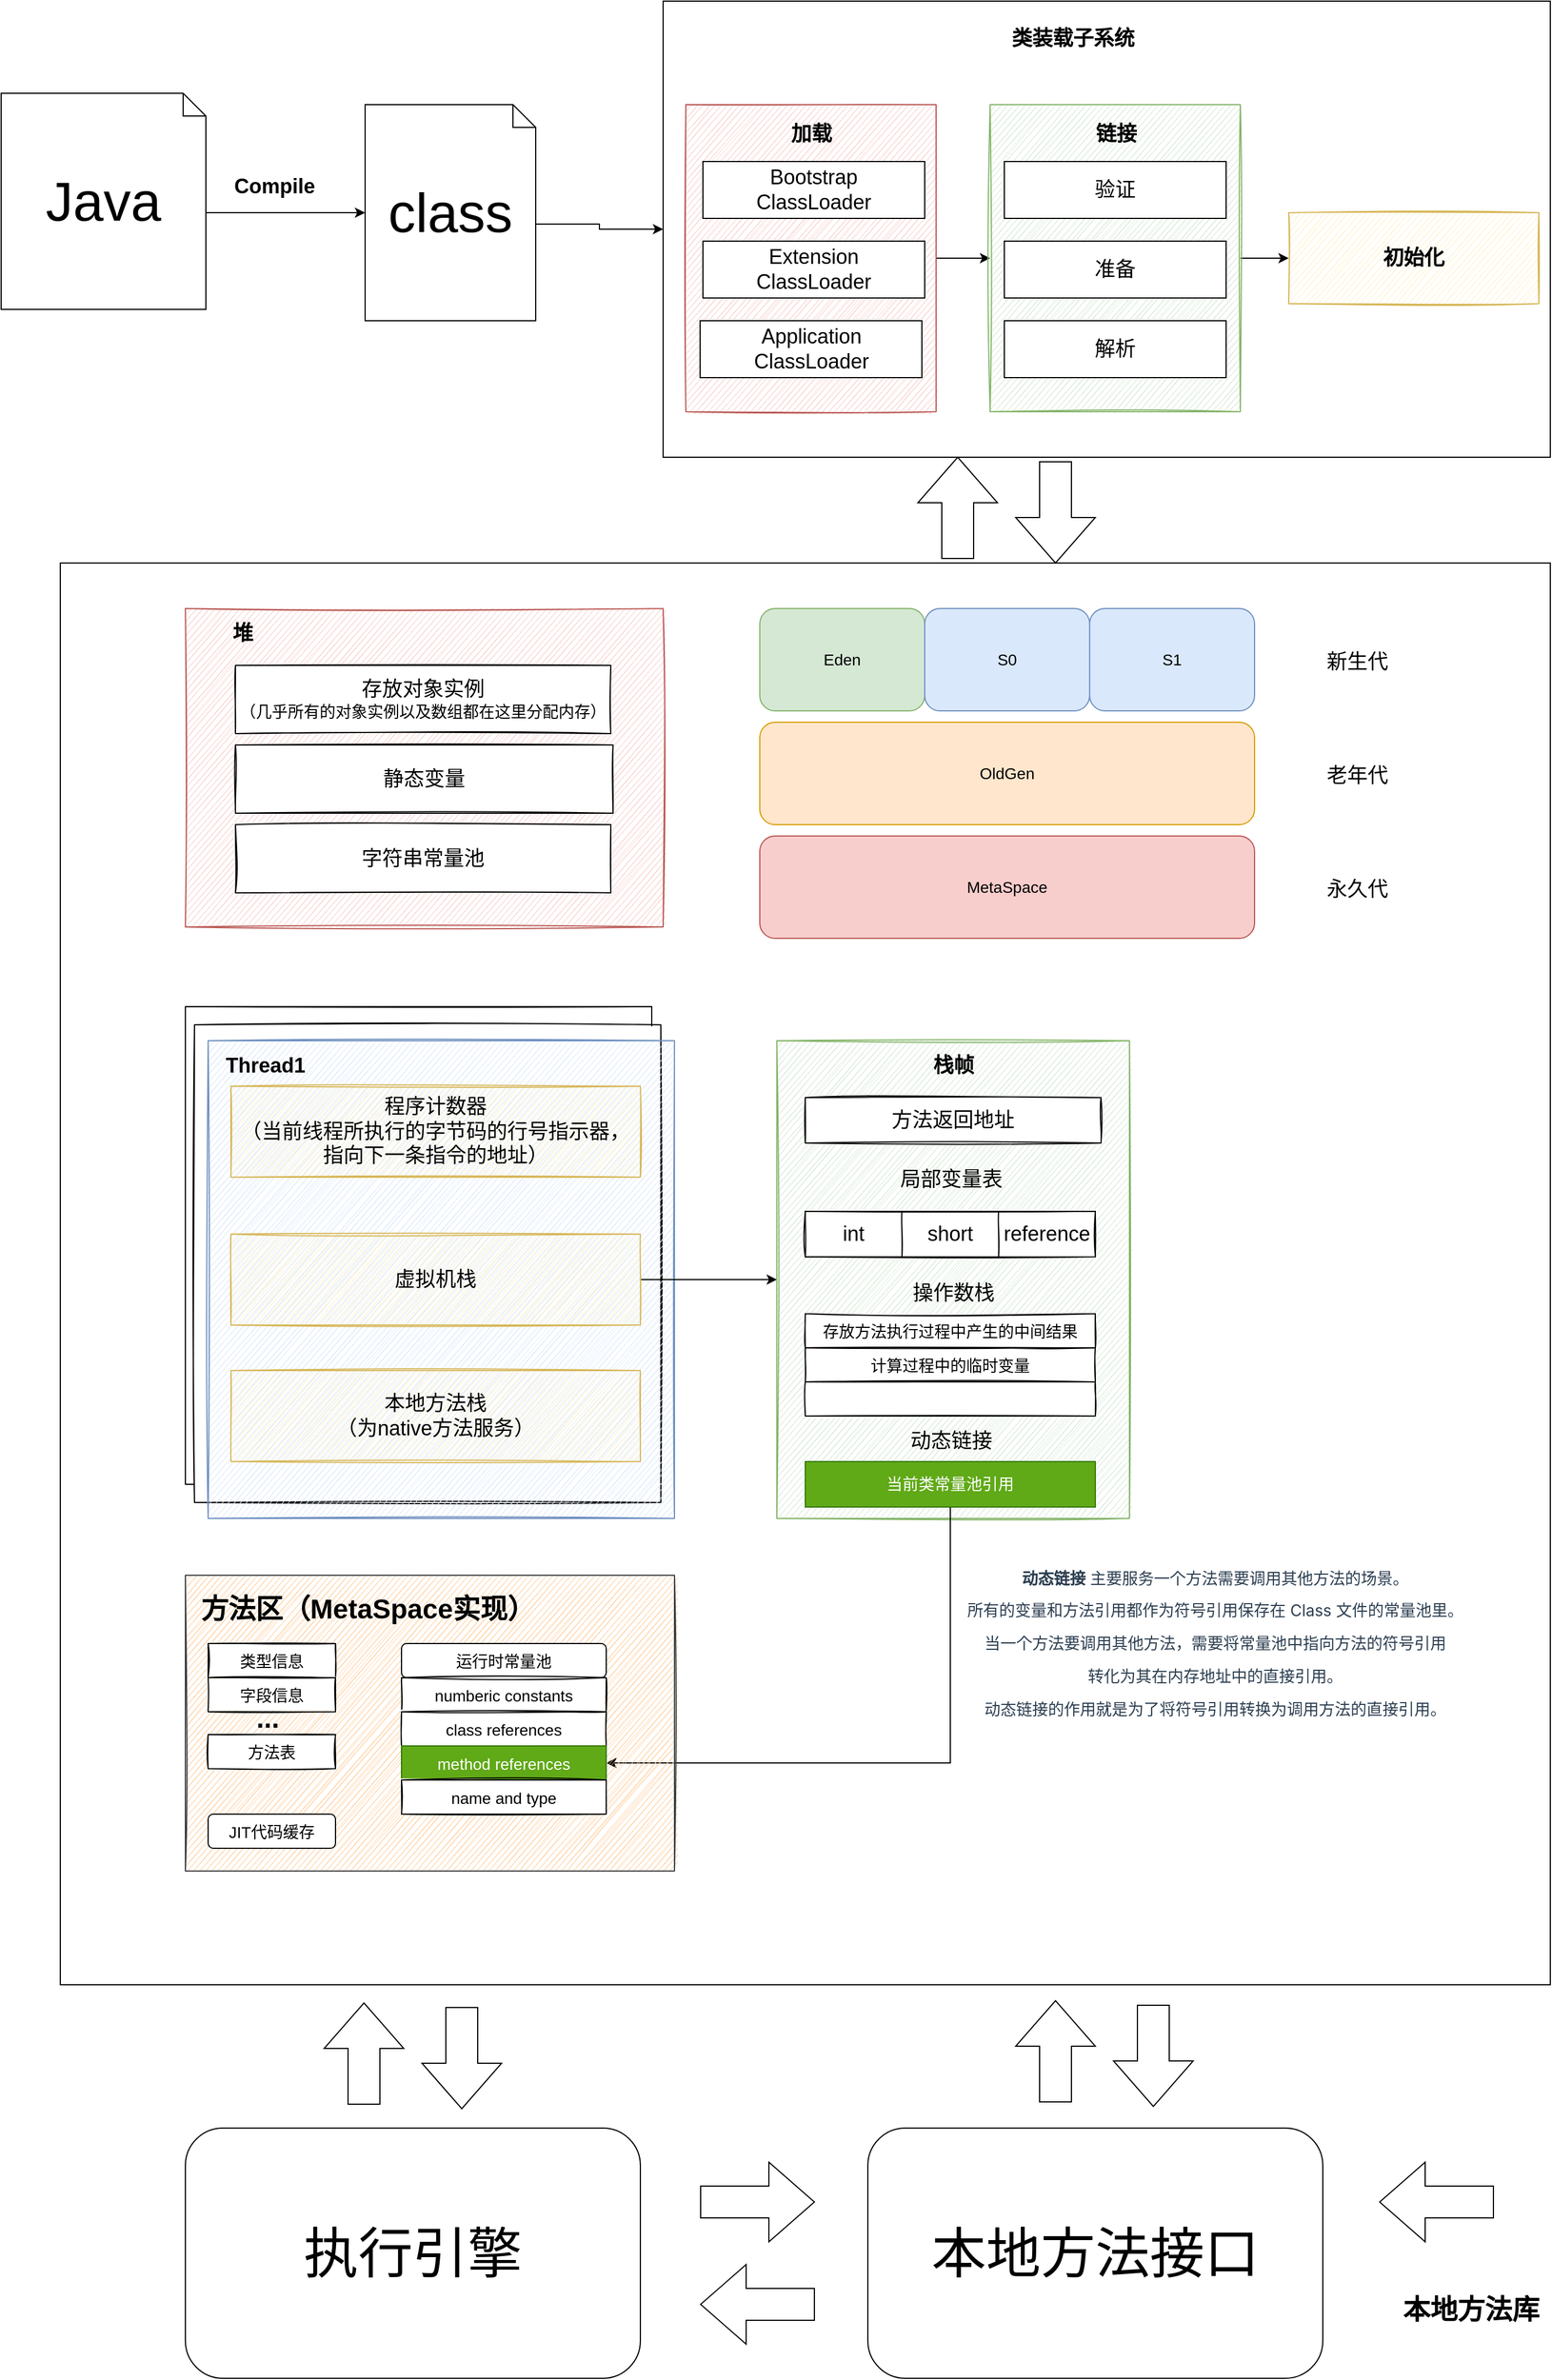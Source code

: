 <mxfile version="20.2.3" type="github">
  <diagram id="M4q6KkdEbIiNL5XHdfau" name="第 1 页">
    <mxGraphModel dx="2262" dy="1336" grid="1" gridSize="10" guides="1" tooltips="1" connect="1" arrows="1" fold="1" page="1" pageScale="1" pageWidth="827" pageHeight="1169" math="0" shadow="0">
      <root>
        <mxCell id="0" />
        <mxCell id="1" parent="0" />
        <mxCell id="S96uAzcXXwKr4v9J2pV3-1" value="" style="rounded=0;whiteSpace=wrap;html=1;" vertex="1" parent="1">
          <mxGeometry x="180" y="504" width="1310" height="1250" as="geometry" />
        </mxCell>
        <mxCell id="S96uAzcXXwKr4v9J2pV3-35" value="" style="rounded=0;whiteSpace=wrap;html=1;shadow=0;sketch=1;" vertex="1" parent="1">
          <mxGeometry x="290" y="894" width="410" height="420" as="geometry" />
        </mxCell>
        <mxCell id="S96uAzcXXwKr4v9J2pV3-34" value="" style="rounded=0;whiteSpace=wrap;html=1;shadow=0;sketch=1;" vertex="1" parent="1">
          <mxGeometry x="298" y="910" width="410" height="420" as="geometry" />
        </mxCell>
        <mxCell id="S96uAzcXXwKr4v9J2pV3-2" value="" style="rounded=0;whiteSpace=wrap;html=1;fillColor=#dae8fc;strokeColor=#6c8ebf;shadow=0;sketch=1;" vertex="1" parent="1">
          <mxGeometry x="310" y="924" width="410" height="420" as="geometry" />
        </mxCell>
        <mxCell id="S96uAzcXXwKr4v9J2pV3-3" value="&lt;font style=&quot;font-size: 18px;&quot;&gt;程序计数器&lt;br&gt;（当前线程所执行的字节码的行号指示器，指向下一条指令的地址）&lt;br&gt;&lt;/font&gt;" style="rounded=0;whiteSpace=wrap;html=1;shadow=0;sketch=1;fillColor=#fff2cc;strokeColor=#d6b656;" vertex="1" parent="1">
          <mxGeometry x="330" y="964" width="360" height="80" as="geometry" />
        </mxCell>
        <mxCell id="S96uAzcXXwKr4v9J2pV3-7" style="edgeStyle=orthogonalEdgeStyle;rounded=0;orthogonalLoop=1;jettySize=auto;html=1;exitX=1;exitY=0.5;exitDx=0;exitDy=0;fontSize=18;" edge="1" parent="1" source="S96uAzcXXwKr4v9J2pV3-5" target="S96uAzcXXwKr4v9J2pV3-6">
          <mxGeometry relative="1" as="geometry" />
        </mxCell>
        <mxCell id="S96uAzcXXwKr4v9J2pV3-5" value="&lt;font style=&quot;font-size: 18px;&quot;&gt;虚拟机栈&lt;br&gt;&lt;/font&gt;" style="rounded=0;whiteSpace=wrap;html=1;shadow=0;sketch=1;fillColor=#fff2cc;strokeColor=#d6b656;" vertex="1" parent="1">
          <mxGeometry x="330" y="1094" width="360" height="80" as="geometry" />
        </mxCell>
        <mxCell id="S96uAzcXXwKr4v9J2pV3-6" value="" style="rounded=0;whiteSpace=wrap;html=1;shadow=0;sketch=1;fontSize=18;fillColor=#d5e8d4;strokeColor=#82b366;" vertex="1" parent="1">
          <mxGeometry x="810" y="924" width="310" height="420" as="geometry" />
        </mxCell>
        <mxCell id="S96uAzcXXwKr4v9J2pV3-8" value="方法返回地址" style="rounded=0;whiteSpace=wrap;html=1;shadow=0;sketch=1;fontSize=18;" vertex="1" parent="1">
          <mxGeometry x="835" y="974" width="260" height="40" as="geometry" />
        </mxCell>
        <mxCell id="S96uAzcXXwKr4v9J2pV3-9" value="&lt;font style=&quot;font-size: 18px;&quot;&gt;栈帧&lt;/font&gt;" style="text;strokeColor=none;fillColor=none;html=1;fontSize=24;fontStyle=1;verticalAlign=middle;align=center;shadow=0;sketch=1;" vertex="1" parent="1">
          <mxGeometry x="915" y="924" width="100" height="40" as="geometry" />
        </mxCell>
        <mxCell id="S96uAzcXXwKr4v9J2pV3-11" value="" style="shape=table;html=1;whiteSpace=wrap;startSize=0;container=1;collapsible=0;childLayout=tableLayout;shadow=0;sketch=1;fontSize=18;" vertex="1" parent="1">
          <mxGeometry x="835" y="1074" width="255" height="40" as="geometry" />
        </mxCell>
        <mxCell id="S96uAzcXXwKr4v9J2pV3-12" value="" style="shape=tableRow;horizontal=0;startSize=0;swimlaneHead=0;swimlaneBody=0;top=0;left=0;bottom=0;right=0;collapsible=0;dropTarget=0;fillColor=none;points=[[0,0.5],[1,0.5]];portConstraint=eastwest;shadow=0;sketch=1;fontSize=18;" vertex="1" parent="S96uAzcXXwKr4v9J2pV3-11">
          <mxGeometry width="255" height="40" as="geometry" />
        </mxCell>
        <mxCell id="S96uAzcXXwKr4v9J2pV3-13" value="int" style="shape=partialRectangle;html=1;whiteSpace=wrap;connectable=0;fillColor=none;top=0;left=0;bottom=0;right=0;overflow=hidden;shadow=0;sketch=1;fontSize=18;" vertex="1" parent="S96uAzcXXwKr4v9J2pV3-12">
          <mxGeometry width="85" height="40" as="geometry">
            <mxRectangle width="85" height="40" as="alternateBounds" />
          </mxGeometry>
        </mxCell>
        <mxCell id="S96uAzcXXwKr4v9J2pV3-14" value="short" style="shape=partialRectangle;html=1;whiteSpace=wrap;connectable=0;fillColor=none;top=0;left=0;bottom=0;right=0;overflow=hidden;shadow=0;sketch=1;fontSize=18;" vertex="1" parent="S96uAzcXXwKr4v9J2pV3-12">
          <mxGeometry x="85" width="85" height="40" as="geometry">
            <mxRectangle width="85" height="40" as="alternateBounds" />
          </mxGeometry>
        </mxCell>
        <mxCell id="S96uAzcXXwKr4v9J2pV3-15" value="reference" style="shape=partialRectangle;html=1;whiteSpace=wrap;connectable=0;fillColor=none;top=0;left=0;bottom=0;right=0;overflow=hidden;shadow=0;sketch=1;fontSize=18;" vertex="1" parent="S96uAzcXXwKr4v9J2pV3-12">
          <mxGeometry x="170" width="85" height="40" as="geometry">
            <mxRectangle width="85" height="40" as="alternateBounds" />
          </mxGeometry>
        </mxCell>
        <mxCell id="S96uAzcXXwKr4v9J2pV3-24" value="&lt;span style=&quot;font-weight: normal;&quot;&gt;&lt;font style=&quot;font-size: 18px;&quot;&gt;局部变量表&lt;/font&gt;&lt;/span&gt;" style="text;strokeColor=none;fillColor=none;html=1;fontSize=24;fontStyle=1;verticalAlign=middle;align=center;shadow=0;sketch=1;" vertex="1" parent="1">
          <mxGeometry x="912.5" y="1024" width="100" height="40" as="geometry" />
        </mxCell>
        <mxCell id="S96uAzcXXwKr4v9J2pV3-30" value="&lt;span style=&quot;font-weight: normal;&quot;&gt;&lt;font style=&quot;font-size: 18px;&quot;&gt;操作数栈&lt;/font&gt;&lt;/span&gt;" style="text;strokeColor=none;fillColor=none;html=1;fontSize=24;fontStyle=1;verticalAlign=middle;align=center;shadow=0;sketch=1;" vertex="1" parent="1">
          <mxGeometry x="915" y="1124" width="100" height="40" as="geometry" />
        </mxCell>
        <mxCell id="S96uAzcXXwKr4v9J2pV3-31" value="&lt;font style=&quot;font-size: 14px;&quot;&gt;存放方法执行过程中产生的中间结果&lt;/font&gt;" style="rounded=0;whiteSpace=wrap;html=1;shadow=0;sketch=1;fontSize=18;" vertex="1" parent="1">
          <mxGeometry x="835" y="1164" width="255" height="30" as="geometry" />
        </mxCell>
        <mxCell id="S96uAzcXXwKr4v9J2pV3-32" value="&lt;font style=&quot;font-size: 14px;&quot;&gt;计算过程中的临时变量&lt;/font&gt;" style="rounded=0;whiteSpace=wrap;html=1;shadow=0;sketch=1;fontSize=18;" vertex="1" parent="1">
          <mxGeometry x="835" y="1194" width="255" height="30" as="geometry" />
        </mxCell>
        <mxCell id="S96uAzcXXwKr4v9J2pV3-33" value="" style="rounded=0;whiteSpace=wrap;html=1;shadow=0;sketch=1;fontSize=18;" vertex="1" parent="1">
          <mxGeometry x="835" y="1224" width="255" height="30" as="geometry" />
        </mxCell>
        <mxCell id="S96uAzcXXwKr4v9J2pV3-36" value="&lt;span style=&quot;font-size: 18px;&quot;&gt;Thread1&lt;/span&gt;" style="text;strokeColor=none;fillColor=none;html=1;fontSize=24;fontStyle=1;verticalAlign=middle;align=center;shadow=0;sketch=1;" vertex="1" parent="1">
          <mxGeometry x="310" y="924" width="100" height="40" as="geometry" />
        </mxCell>
        <mxCell id="S96uAzcXXwKr4v9J2pV3-37" value="&lt;span style=&quot;font-weight: normal;&quot;&gt;&lt;font style=&quot;font-size: 18px;&quot;&gt;动态链接&lt;/font&gt;&lt;/span&gt;" style="text;strokeColor=none;fillColor=none;html=1;fontSize=24;fontStyle=1;verticalAlign=middle;align=center;shadow=0;sketch=1;" vertex="1" parent="1">
          <mxGeometry x="912.5" y="1254" width="100" height="40" as="geometry" />
        </mxCell>
        <mxCell id="S96uAzcXXwKr4v9J2pV3-65" style="edgeStyle=orthogonalEdgeStyle;rounded=0;orthogonalLoop=1;jettySize=auto;html=1;exitX=0.5;exitY=1;exitDx=0;exitDy=0;entryX=1;entryY=0.5;entryDx=0;entryDy=0;fontSize=18;" edge="1" parent="1" source="S96uAzcXXwKr4v9J2pV3-38" target="S96uAzcXXwKr4v9J2pV3-63">
          <mxGeometry relative="1" as="geometry" />
        </mxCell>
        <mxCell id="S96uAzcXXwKr4v9J2pV3-38" value="当前类常量池引用" style="rounded=0;whiteSpace=wrap;html=1;shadow=0;sketch=0;fontSize=14;fillColor=#60a917;fontColor=#ffffff;strokeColor=#2D7600;" vertex="1" parent="1">
          <mxGeometry x="835" y="1294" width="255" height="40" as="geometry" />
        </mxCell>
        <mxCell id="S96uAzcXXwKr4v9J2pV3-39" value="&lt;font style=&quot;font-size: 18px;&quot;&gt;本地方法栈&lt;br&gt;（为native方法服务）&lt;br&gt;&lt;/font&gt;" style="rounded=0;whiteSpace=wrap;html=1;shadow=0;sketch=1;fillColor=#fff2cc;strokeColor=#d6b656;" vertex="1" parent="1">
          <mxGeometry x="330" y="1214" width="360" height="80" as="geometry" />
        </mxCell>
        <mxCell id="S96uAzcXXwKr4v9J2pV3-40" value="" style="rounded=0;whiteSpace=wrap;html=1;shadow=0;sketch=1;fontSize=14;fillColor=#f8cecc;strokeColor=#b85450;" vertex="1" parent="1">
          <mxGeometry x="290" y="544" width="420" height="280" as="geometry" />
        </mxCell>
        <mxCell id="S96uAzcXXwKr4v9J2pV3-41" value="&lt;font style=&quot;&quot;&gt;&lt;span style=&quot;font-size: 18px;&quot;&gt;存放对象实例&lt;/span&gt;&lt;br&gt;&lt;font style=&quot;font-size: 14px;&quot;&gt;（&lt;/font&gt;&lt;/font&gt;&lt;font style=&quot;&quot;&gt;&lt;font style=&quot;font-size: 14px;&quot;&gt;几乎所有的对象实例以及数组都在这里分配内存）&lt;/font&gt;&lt;br&gt;&lt;/font&gt;" style="rounded=0;whiteSpace=wrap;html=1;shadow=0;sketch=1;fontSize=14;" vertex="1" parent="1">
          <mxGeometry x="334" y="594" width="330" height="60" as="geometry" />
        </mxCell>
        <mxCell id="S96uAzcXXwKr4v9J2pV3-42" value="&lt;font style=&quot;&quot;&gt;&lt;span style=&quot;font-size: 18px;&quot;&gt;静态变量&lt;/span&gt;&lt;br&gt;&lt;/font&gt;" style="rounded=0;whiteSpace=wrap;html=1;shadow=0;sketch=1;fontSize=14;" vertex="1" parent="1">
          <mxGeometry x="334" y="664" width="332" height="60" as="geometry" />
        </mxCell>
        <mxCell id="S96uAzcXXwKr4v9J2pV3-43" value="&lt;font style=&quot;&quot;&gt;&lt;span style=&quot;font-size: 18px;&quot;&gt;字符串常量池&lt;/span&gt;&lt;br&gt;&lt;/font&gt;" style="rounded=0;whiteSpace=wrap;html=1;shadow=0;sketch=1;fontSize=14;" vertex="1" parent="1">
          <mxGeometry x="334" y="734" width="330" height="60" as="geometry" />
        </mxCell>
        <mxCell id="S96uAzcXXwKr4v9J2pV3-44" value="Eden" style="rounded=1;whiteSpace=wrap;html=1;shadow=0;sketch=0;fontSize=14;glass=0;fillColor=#d5e8d4;strokeColor=#82b366;" vertex="1" parent="1">
          <mxGeometry x="795" y="544" width="145" height="90" as="geometry" />
        </mxCell>
        <mxCell id="S96uAzcXXwKr4v9J2pV3-45" value="S1" style="rounded=1;whiteSpace=wrap;html=1;shadow=0;sketch=0;fontSize=14;glass=0;fillColor=#dae8fc;strokeColor=#6c8ebf;" vertex="1" parent="1">
          <mxGeometry x="1085" y="544" width="145" height="90" as="geometry" />
        </mxCell>
        <mxCell id="S96uAzcXXwKr4v9J2pV3-46" value="S0" style="rounded=1;whiteSpace=wrap;html=1;shadow=0;sketch=0;fontSize=14;glass=0;fillColor=#dae8fc;strokeColor=#6c8ebf;" vertex="1" parent="1">
          <mxGeometry x="940" y="544" width="145" height="90" as="geometry" />
        </mxCell>
        <mxCell id="S96uAzcXXwKr4v9J2pV3-47" value="&lt;span style=&quot;font-weight: normal;&quot;&gt;&lt;font style=&quot;font-size: 18px;&quot;&gt;新生代&lt;/font&gt;&lt;/span&gt;" style="text;strokeColor=none;fillColor=none;html=1;fontSize=24;fontStyle=1;verticalAlign=middle;align=center;rounded=1;shadow=0;glass=0;sketch=0;" vertex="1" parent="1">
          <mxGeometry x="1270" y="569" width="100" height="40" as="geometry" />
        </mxCell>
        <mxCell id="S96uAzcXXwKr4v9J2pV3-48" value="OldGen" style="rounded=1;whiteSpace=wrap;html=1;shadow=0;sketch=0;fontSize=14;glass=0;fillColor=#ffe6cc;strokeColor=#d79b00;" vertex="1" parent="1">
          <mxGeometry x="795" y="644" width="435" height="90" as="geometry" />
        </mxCell>
        <mxCell id="S96uAzcXXwKr4v9J2pV3-49" value="&lt;span style=&quot;font-weight: normal;&quot;&gt;&lt;font style=&quot;font-size: 18px;&quot;&gt;老年代&lt;/font&gt;&lt;/span&gt;" style="text;strokeColor=none;fillColor=none;html=1;fontSize=24;fontStyle=1;verticalAlign=middle;align=center;rounded=1;shadow=0;glass=0;sketch=0;" vertex="1" parent="1">
          <mxGeometry x="1270" y="669" width="100" height="40" as="geometry" />
        </mxCell>
        <mxCell id="S96uAzcXXwKr4v9J2pV3-50" value="MetaSpace" style="rounded=1;whiteSpace=wrap;html=1;shadow=0;sketch=0;fontSize=14;glass=0;fillColor=#f8cecc;strokeColor=#b85450;" vertex="1" parent="1">
          <mxGeometry x="795" y="744" width="435" height="90" as="geometry" />
        </mxCell>
        <mxCell id="S96uAzcXXwKr4v9J2pV3-51" value="&lt;span style=&quot;font-weight: normal;&quot;&gt;&lt;font style=&quot;font-size: 18px;&quot;&gt;永久代&lt;/font&gt;&lt;/span&gt;" style="text;strokeColor=none;fillColor=none;html=1;fontSize=24;fontStyle=1;verticalAlign=middle;align=center;rounded=1;shadow=0;glass=0;sketch=0;" vertex="1" parent="1">
          <mxGeometry x="1270" y="769" width="100" height="40" as="geometry" />
        </mxCell>
        <mxCell id="S96uAzcXXwKr4v9J2pV3-52" value="&lt;span style=&quot;font-size: 18px;&quot;&gt;堆&lt;/span&gt;" style="text;strokeColor=none;fillColor=none;html=1;fontSize=24;fontStyle=1;verticalAlign=middle;align=center;shadow=0;sketch=1;" vertex="1" parent="1">
          <mxGeometry x="290" y="544" width="100" height="40" as="geometry" />
        </mxCell>
        <mxCell id="S96uAzcXXwKr4v9J2pV3-53" value="" style="rounded=0;whiteSpace=wrap;html=1;shadow=0;glass=0;sketch=1;fontSize=18;fillColor=#ffcc99;strokeColor=#36393d;" vertex="1" parent="1">
          <mxGeometry x="290" y="1394" width="430" height="260" as="geometry" />
        </mxCell>
        <mxCell id="S96uAzcXXwKr4v9J2pV3-54" value="方法区（MetaSpace实现）" style="text;strokeColor=none;fillColor=none;html=1;fontSize=24;fontStyle=1;verticalAlign=middle;align=center;rounded=1;shadow=0;glass=0;sketch=1;" vertex="1" parent="1">
          <mxGeometry x="400" y="1404" width="100" height="40" as="geometry" />
        </mxCell>
        <mxCell id="S96uAzcXXwKr4v9J2pV3-55" value="&lt;font style=&quot;font-size: 14px;&quot;&gt;类型信息&lt;/font&gt;" style="rounded=0;whiteSpace=wrap;html=1;shadow=0;sketch=1;fontSize=18;" vertex="1" parent="1">
          <mxGeometry x="310" y="1454" width="112" height="30" as="geometry" />
        </mxCell>
        <mxCell id="S96uAzcXXwKr4v9J2pV3-56" value="&lt;font style=&quot;font-size: 14px;&quot;&gt;字段信息&lt;/font&gt;" style="rounded=0;whiteSpace=wrap;html=1;shadow=0;sketch=1;fontSize=18;" vertex="1" parent="1">
          <mxGeometry x="310" y="1484" width="112" height="30" as="geometry" />
        </mxCell>
        <mxCell id="S96uAzcXXwKr4v9J2pV3-57" value="&lt;font style=&quot;font-size: 14px;&quot;&gt;方法表&lt;/font&gt;" style="rounded=0;whiteSpace=wrap;html=1;shadow=0;sketch=1;fontSize=18;" vertex="1" parent="1">
          <mxGeometry x="310" y="1534" width="112" height="30" as="geometry" />
        </mxCell>
        <mxCell id="S96uAzcXXwKr4v9J2pV3-58" value="..." style="text;strokeColor=none;fillColor=none;html=1;fontSize=24;fontStyle=1;verticalAlign=middle;align=center;rounded=1;shadow=0;glass=0;sketch=1;" vertex="1" parent="1">
          <mxGeometry x="312" y="1500" width="100" height="40" as="geometry" />
        </mxCell>
        <mxCell id="S96uAzcXXwKr4v9J2pV3-59" value="&lt;font style=&quot;font-size: 14px;&quot;&gt;JIT代码缓存&lt;/font&gt;" style="rounded=1;whiteSpace=wrap;html=1;shadow=0;sketch=0;fontSize=18;" vertex="1" parent="1">
          <mxGeometry x="310" y="1604" width="112" height="30" as="geometry" />
        </mxCell>
        <mxCell id="S96uAzcXXwKr4v9J2pV3-60" value="&lt;font style=&quot;font-size: 14px;&quot;&gt;运行时常量池&lt;/font&gt;" style="rounded=1;whiteSpace=wrap;html=1;shadow=0;sketch=0;fontSize=18;" vertex="1" parent="1">
          <mxGeometry x="480" y="1454" width="180" height="30" as="geometry" />
        </mxCell>
        <mxCell id="S96uAzcXXwKr4v9J2pV3-61" value="&lt;font style=&quot;font-size: 14px;&quot;&gt;numberic constants&lt;/font&gt;" style="rounded=0;whiteSpace=wrap;html=1;shadow=0;sketch=1;fontSize=18;" vertex="1" parent="1">
          <mxGeometry x="480" y="1484" width="180" height="30" as="geometry" />
        </mxCell>
        <mxCell id="S96uAzcXXwKr4v9J2pV3-62" value="&lt;span style=&quot;font-size: 14px;&quot;&gt;class references&lt;/span&gt;" style="rounded=0;whiteSpace=wrap;html=1;shadow=0;sketch=1;fontSize=18;" vertex="1" parent="1">
          <mxGeometry x="480" y="1514" width="180" height="30" as="geometry" />
        </mxCell>
        <mxCell id="S96uAzcXXwKr4v9J2pV3-63" value="&lt;span style=&quot;font-size: 14px;&quot;&gt;method references&lt;/span&gt;" style="rounded=0;whiteSpace=wrap;html=1;shadow=0;sketch=0;fontSize=18;fillColor=#60a917;fontColor=#ffffff;strokeColor=#2D7600;" vertex="1" parent="1">
          <mxGeometry x="480" y="1544" width="180" height="30" as="geometry" />
        </mxCell>
        <mxCell id="S96uAzcXXwKr4v9J2pV3-64" value="&lt;span style=&quot;font-size: 14px;&quot;&gt;name and type&lt;/span&gt;" style="rounded=0;whiteSpace=wrap;html=1;shadow=0;sketch=1;fontSize=18;" vertex="1" parent="1">
          <mxGeometry x="480" y="1574" width="180" height="30" as="geometry" />
        </mxCell>
        <mxCell id="S96uAzcXXwKr4v9J2pV3-66" value="&lt;font style=&quot;font-size: 14px;&quot;&gt;&lt;span style=&quot;color: rgb(44, 62, 80); font-family: -apple-system, &amp;quot;system-ui&amp;quot;, &amp;quot;Segoe UI&amp;quot;, Roboto, Oxygen, Ubuntu, Cantarell, &amp;quot;Fira Sans&amp;quot;, &amp;quot;Droid Sans&amp;quot;, &amp;quot;Helvetica Neue&amp;quot;, STHeiti, &amp;quot;Microsoft YaHei&amp;quot;, SimSun, sans-serif; text-align: justify; background-color: rgb(255, 255, 255);&quot;&gt;动态链接&lt;/span&gt;&lt;span style=&quot;color: rgb(44, 62, 80); font-family: -apple-system, &amp;quot;system-ui&amp;quot;, &amp;quot;Segoe UI&amp;quot;, Roboto, Oxygen, Ubuntu, Cantarell, &amp;quot;Fira Sans&amp;quot;, &amp;quot;Droid Sans&amp;quot;, &amp;quot;Helvetica Neue&amp;quot;, STHeiti, &amp;quot;Microsoft YaHei&amp;quot;, SimSun, sans-serif; font-weight: 400; text-align: justify; background-color: rgb(255, 255, 255);&quot;&gt;&amp;nbsp;主要服务一个方法需要调用其他方法的场景。&lt;br&gt;所有的变量和方法引用都作为符号引用保存在 Class 文件的常量池里。&lt;br&gt;当一个方法要调用其他方法，需要将常量池中指向方法的符号引用&lt;br&gt;转化为其在内存地址中的直接引用。&lt;br&gt;动态链接的作用就是为了将符号引用转换为调用方法的直接引用。&lt;/span&gt;&lt;/font&gt;" style="text;strokeColor=none;fillColor=none;html=1;fontSize=24;fontStyle=1;verticalAlign=middle;align=center;rounded=1;shadow=0;glass=0;sketch=0;" vertex="1" parent="1">
          <mxGeometry x="1010" y="1334" width="370" height="234" as="geometry" />
        </mxCell>
        <mxCell id="S96uAzcXXwKr4v9J2pV3-69" style="edgeStyle=orthogonalEdgeStyle;rounded=0;orthogonalLoop=1;jettySize=auto;html=1;exitX=0;exitY=0;exitDx=180;exitDy=105;exitPerimeter=0;fontSize=48;" edge="1" parent="1" source="S96uAzcXXwKr4v9J2pV3-67" target="S96uAzcXXwKr4v9J2pV3-68">
          <mxGeometry relative="1" as="geometry" />
        </mxCell>
        <mxCell id="S96uAzcXXwKr4v9J2pV3-67" value="&lt;font style=&quot;font-size: 48px;&quot;&gt;Java&lt;/font&gt;" style="shape=note;size=20;whiteSpace=wrap;html=1;rounded=1;shadow=0;glass=0;sketch=0;fontSize=14;" vertex="1" parent="1">
          <mxGeometry x="128" y="91" width="180" height="190" as="geometry" />
        </mxCell>
        <mxCell id="S96uAzcXXwKr4v9J2pV3-72" style="edgeStyle=orthogonalEdgeStyle;rounded=0;orthogonalLoop=1;jettySize=auto;html=1;exitX=0;exitY=0;exitDx=150;exitDy=105;exitPerimeter=0;fontSize=48;" edge="1" parent="1" source="S96uAzcXXwKr4v9J2pV3-68" target="S96uAzcXXwKr4v9J2pV3-71">
          <mxGeometry relative="1" as="geometry" />
        </mxCell>
        <mxCell id="S96uAzcXXwKr4v9J2pV3-68" value="&lt;font style=&quot;font-size: 48px;&quot;&gt;class&lt;/font&gt;" style="shape=note;size=20;whiteSpace=wrap;html=1;rounded=1;shadow=0;glass=0;sketch=0;fontSize=14;" vertex="1" parent="1">
          <mxGeometry x="448" y="101" width="150" height="190" as="geometry" />
        </mxCell>
        <mxCell id="S96uAzcXXwKr4v9J2pV3-70" value="&lt;span style=&quot;font-size: 18px;&quot;&gt;Compile&lt;/span&gt;" style="text;strokeColor=none;fillColor=none;html=1;fontSize=24;fontStyle=1;verticalAlign=middle;align=center;shadow=0;sketch=1;" vertex="1" parent="1">
          <mxGeometry x="318" y="151" width="100" height="40" as="geometry" />
        </mxCell>
        <mxCell id="S96uAzcXXwKr4v9J2pV3-71" value="" style="rounded=0;whiteSpace=wrap;html=1;" vertex="1" parent="1">
          <mxGeometry x="710" y="10" width="780" height="401" as="geometry" />
        </mxCell>
        <mxCell id="S96uAzcXXwKr4v9J2pV3-73" value="&lt;span style=&quot;font-size: 18px;&quot;&gt;类装载子系统&lt;/span&gt;" style="text;strokeColor=none;fillColor=none;html=1;fontSize=24;fontStyle=1;verticalAlign=middle;align=center;shadow=0;sketch=1;" vertex="1" parent="1">
          <mxGeometry x="960" y="21" width="220" height="40" as="geometry" />
        </mxCell>
        <mxCell id="S96uAzcXXwKr4v9J2pV3-87" style="edgeStyle=orthogonalEdgeStyle;rounded=0;orthogonalLoop=1;jettySize=auto;html=1;exitX=1;exitY=0.5;exitDx=0;exitDy=0;entryX=0;entryY=0.5;entryDx=0;entryDy=0;fontSize=18;" edge="1" parent="1" source="S96uAzcXXwKr4v9J2pV3-74" target="S96uAzcXXwKr4v9J2pV3-80">
          <mxGeometry relative="1" as="geometry" />
        </mxCell>
        <mxCell id="S96uAzcXXwKr4v9J2pV3-74" value="" style="rounded=0;whiteSpace=wrap;html=1;shadow=0;sketch=1;fontSize=14;fillColor=#f8cecc;strokeColor=#b85450;" vertex="1" parent="1">
          <mxGeometry x="730" y="101" width="220" height="270" as="geometry" />
        </mxCell>
        <mxCell id="S96uAzcXXwKr4v9J2pV3-76" value="&lt;font style=&quot;font-size: 18px;&quot;&gt;&lt;b&gt;加载&lt;/b&gt;&lt;/font&gt;" style="text;html=1;resizable=0;autosize=1;align=center;verticalAlign=middle;points=[];fillColor=none;strokeColor=none;rounded=0;shadow=0;glass=0;sketch=0;fontSize=48;" vertex="1" parent="1">
          <mxGeometry x="810" y="81" width="60" height="70" as="geometry" />
        </mxCell>
        <mxCell id="S96uAzcXXwKr4v9J2pV3-77" value="Bootstrap&lt;br&gt;ClassLoader" style="rounded=0;whiteSpace=wrap;html=1;shadow=0;glass=0;sketch=0;fontSize=18;" vertex="1" parent="1">
          <mxGeometry x="745" y="151" width="195" height="50" as="geometry" />
        </mxCell>
        <mxCell id="S96uAzcXXwKr4v9J2pV3-78" value="Extension&lt;br&gt;ClassLoader" style="rounded=0;whiteSpace=wrap;html=1;shadow=0;glass=0;sketch=0;fontSize=18;" vertex="1" parent="1">
          <mxGeometry x="745" y="221" width="195" height="50" as="geometry" />
        </mxCell>
        <mxCell id="S96uAzcXXwKr4v9J2pV3-79" value="Application&lt;br&gt;ClassLoader" style="rounded=0;whiteSpace=wrap;html=1;shadow=0;glass=0;sketch=0;fontSize=18;" vertex="1" parent="1">
          <mxGeometry x="742.5" y="291" width="195" height="50" as="geometry" />
        </mxCell>
        <mxCell id="S96uAzcXXwKr4v9J2pV3-88" style="edgeStyle=orthogonalEdgeStyle;rounded=0;orthogonalLoop=1;jettySize=auto;html=1;exitX=1;exitY=0.5;exitDx=0;exitDy=0;fontSize=18;" edge="1" parent="1" source="S96uAzcXXwKr4v9J2pV3-80" target="S96uAzcXXwKr4v9J2pV3-85">
          <mxGeometry relative="1" as="geometry" />
        </mxCell>
        <mxCell id="S96uAzcXXwKr4v9J2pV3-80" value="" style="rounded=0;whiteSpace=wrap;html=1;shadow=0;sketch=1;fontSize=14;fillColor=#d5e8d4;strokeColor=#82b366;" vertex="1" parent="1">
          <mxGeometry x="997.5" y="101" width="220" height="270" as="geometry" />
        </mxCell>
        <mxCell id="S96uAzcXXwKr4v9J2pV3-81" value="&lt;font style=&quot;font-size: 18px;&quot;&gt;&lt;b&gt;链接&lt;/b&gt;&lt;/font&gt;" style="text;html=1;resizable=0;autosize=1;align=center;verticalAlign=middle;points=[];fillColor=none;strokeColor=none;rounded=0;shadow=0;glass=0;sketch=0;fontSize=48;" vertex="1" parent="1">
          <mxGeometry x="1077.5" y="81" width="60" height="70" as="geometry" />
        </mxCell>
        <mxCell id="S96uAzcXXwKr4v9J2pV3-82" value="验证" style="rounded=0;whiteSpace=wrap;html=1;shadow=0;glass=0;sketch=0;fontSize=18;" vertex="1" parent="1">
          <mxGeometry x="1010" y="151" width="195" height="50" as="geometry" />
        </mxCell>
        <mxCell id="S96uAzcXXwKr4v9J2pV3-83" value="准备" style="rounded=0;whiteSpace=wrap;html=1;shadow=0;glass=0;sketch=0;fontSize=18;" vertex="1" parent="1">
          <mxGeometry x="1010" y="221" width="195" height="50" as="geometry" />
        </mxCell>
        <mxCell id="S96uAzcXXwKr4v9J2pV3-84" value="解析" style="rounded=0;whiteSpace=wrap;html=1;shadow=0;glass=0;sketch=0;fontSize=18;" vertex="1" parent="1">
          <mxGeometry x="1010" y="291" width="195" height="50" as="geometry" />
        </mxCell>
        <mxCell id="S96uAzcXXwKr4v9J2pV3-85" value="&lt;font style=&quot;font-size: 18px;&quot;&gt;&lt;b&gt;初始化&lt;/b&gt;&lt;/font&gt;" style="rounded=0;whiteSpace=wrap;html=1;shadow=0;sketch=1;fontSize=14;fillColor=#fff2cc;strokeColor=#d6b656;" vertex="1" parent="1">
          <mxGeometry x="1260" y="196" width="220" height="80" as="geometry" />
        </mxCell>
        <mxCell id="S96uAzcXXwKr4v9J2pV3-89" value="" style="html=1;shadow=0;dashed=0;align=center;verticalAlign=middle;shape=mxgraph.arrows2.arrow;dy=0.6;dx=40;direction=north;notch=0;rounded=1;glass=0;sketch=0;fontSize=18;" vertex="1" parent="1">
          <mxGeometry x="934" y="411" width="70" height="89" as="geometry" />
        </mxCell>
        <mxCell id="S96uAzcXXwKr4v9J2pV3-90" value="" style="html=1;shadow=0;dashed=0;align=center;verticalAlign=middle;shape=mxgraph.arrows2.arrow;dy=0.6;dx=40;direction=north;notch=0;rounded=1;glass=0;sketch=0;fontSize=18;rotation=-180;" vertex="1" parent="1">
          <mxGeometry x="1020" y="415" width="70" height="89" as="geometry" />
        </mxCell>
        <mxCell id="S96uAzcXXwKr4v9J2pV3-91" value="" style="html=1;shadow=0;dashed=0;align=center;verticalAlign=middle;shape=mxgraph.arrows2.arrow;dy=0.6;dx=40;direction=north;notch=0;rounded=1;glass=0;sketch=0;fontSize=18;" vertex="1" parent="1">
          <mxGeometry x="412" y="1770" width="70" height="89" as="geometry" />
        </mxCell>
        <mxCell id="S96uAzcXXwKr4v9J2pV3-92" value="" style="html=1;shadow=0;dashed=0;align=center;verticalAlign=middle;shape=mxgraph.arrows2.arrow;dy=0.6;dx=40;direction=north;notch=0;rounded=1;glass=0;sketch=0;fontSize=18;rotation=-180;" vertex="1" parent="1">
          <mxGeometry x="498" y="1774" width="70" height="89" as="geometry" />
        </mxCell>
        <mxCell id="S96uAzcXXwKr4v9J2pV3-94" value="&lt;font style=&quot;font-size: 48px;&quot;&gt;执行引擎&lt;/font&gt;" style="rounded=1;whiteSpace=wrap;html=1;shadow=0;glass=0;sketch=0;fontSize=18;" vertex="1" parent="1">
          <mxGeometry x="290" y="1880" width="400" height="220" as="geometry" />
        </mxCell>
        <mxCell id="S96uAzcXXwKr4v9J2pV3-95" value="&lt;font style=&quot;font-size: 48px;&quot;&gt;本地方法接口&lt;/font&gt;" style="rounded=1;whiteSpace=wrap;html=1;shadow=0;glass=0;sketch=0;fontSize=18;" vertex="1" parent="1">
          <mxGeometry x="890" y="1880" width="400" height="220" as="geometry" />
        </mxCell>
        <mxCell id="S96uAzcXXwKr4v9J2pV3-96" value="" style="html=1;shadow=0;dashed=0;align=center;verticalAlign=middle;shape=mxgraph.arrows2.arrow;dy=0.6;dx=40;direction=north;notch=0;rounded=1;glass=0;sketch=0;fontSize=18;" vertex="1" parent="1">
          <mxGeometry x="1020" y="1768" width="70" height="89" as="geometry" />
        </mxCell>
        <mxCell id="S96uAzcXXwKr4v9J2pV3-97" value="" style="html=1;shadow=0;dashed=0;align=center;verticalAlign=middle;shape=mxgraph.arrows2.arrow;dy=0.6;dx=40;direction=north;notch=0;rounded=1;glass=0;sketch=0;fontSize=18;rotation=-180;" vertex="1" parent="1">
          <mxGeometry x="1106" y="1772" width="70" height="89" as="geometry" />
        </mxCell>
        <mxCell id="S96uAzcXXwKr4v9J2pV3-100" value="" style="html=1;shadow=0;dashed=0;align=center;verticalAlign=middle;shape=mxgraph.arrows2.arrow;dy=0.6;dx=40;notch=0;rounded=1;glass=0;sketch=0;fontSize=48;" vertex="1" parent="1">
          <mxGeometry x="743" y="1910" width="100" height="70" as="geometry" />
        </mxCell>
        <mxCell id="S96uAzcXXwKr4v9J2pV3-101" value="&lt;span style=&quot;color: rgba(0, 0, 0, 0); font-family: monospace; font-size: 0px; text-align: start;&quot;&gt;%3CmxGraphModel%3E%3Croot%3E%3CmxCell%20id%3D%220%22%2F%3E%3CmxCell%20id%3D%221%22%20parent%3D%220%22%2F%3E%3CmxCell%20id%3D%222%22%20value%3D%22%22%20style%3D%22html%3D1%3Bshadow%3D0%3Bdashed%3D0%3Balign%3Dcenter%3BverticalAlign%3Dmiddle%3Bshape%3Dmxgraph.arrows2.arrow%3Bdy%3D0.6%3Bdx%3D40%3Bdirection%3Dnorth%3Bnotch%3D0%3Brounded%3D1%3Bglass%3D0%3Bsketch%3D0%3BfontSize%3D18%3B%22%20vertex%3D%221%22%20parent%3D%221%22%3E%3CmxGeometry%20x%3D%221020%22%20y%3D%221768%22%20width%3D%2270%22%20height%3D%2289%22%20as%3D%22geometry%22%2F%3E%3C%2FmxCell%3E%3CmxCell%20id%3D%223%22%20value%3D%22%22%20style%3D%22html%3D1%3Bshadow%3D0%3Bdashed%3D0%3Balign%3Dcenter%3BverticalAlign%3Dmiddle%3Bshape%3Dmxgraph.arrows2.arrow%3Bdy%3D0.6%3Bdx%3D40%3Bdirection%3Dnorth%3Bnotch%3D0%3Brounded%3D1%3Bglass%3D0%3Bsketch%3D0%3BfontSize%3D18%3Brotation%3D-180%3B%22%20vertex%3D%221%22%20parent%3D%221%22%3E%3CmxGeometry%20x%3D%221106%22%20y%3D%221772%22%20width%3D%2270%22%20height%3D%2289%22%20as%3D%22geometry%22%2F%3E%3C%2FmxCell%3E%3C%2Froot%3E%3C%2FmxGraphModel%3E&lt;/span&gt;" style="html=1;shadow=0;dashed=0;align=center;verticalAlign=middle;shape=mxgraph.arrows2.arrow;dy=0.6;dx=40;flipH=1;notch=0;rounded=1;glass=0;sketch=0;fontSize=48;" vertex="1" parent="1">
          <mxGeometry x="743" y="2000" width="100" height="70" as="geometry" />
        </mxCell>
        <mxCell id="S96uAzcXXwKr4v9J2pV3-102" value="&lt;span style=&quot;color: rgba(0, 0, 0, 0); font-family: monospace; font-size: 0px; text-align: start;&quot;&gt;%3CmxGraphModel%3E%3Croot%3E%3CmxCell%20id%3D%220%22%2F%3E%3CmxCell%20id%3D%221%22%20parent%3D%220%22%2F%3E%3CmxCell%20id%3D%222%22%20value%3D%22%22%20style%3D%22html%3D1%3Bshadow%3D0%3Bdashed%3D0%3Balign%3Dcenter%3BverticalAlign%3Dmiddle%3Bshape%3Dmxgraph.arrows2.arrow%3Bdy%3D0.6%3Bdx%3D40%3Bdirection%3Dnorth%3Bnotch%3D0%3Brounded%3D1%3Bglass%3D0%3Bsketch%3D0%3BfontSize%3D18%3B%22%20vertex%3D%221%22%20parent%3D%221%22%3E%3CmxGeometry%20x%3D%221020%22%20y%3D%221768%22%20width%3D%2270%22%20height%3D%2289%22%20as%3D%22geometry%22%2F%3E%3C%2FmxCell%3E%3CmxCell%20id%3D%223%22%20value%3D%22%22%20style%3D%22html%3D1%3Bshadow%3D0%3Bdashed%3D0%3Balign%3Dcenter%3BverticalAlign%3Dmiddle%3Bshape%3Dmxgraph.arrows2.arrow%3Bdy%3D0.6%3Bdx%3D40%3Bdirection%3Dnorth%3Bnotch%3D0%3Brounded%3D1%3Bglass%3D0%3Bsketch%3D0%3BfontSize%3D18%3Brotation%3D-180%3B%22%20vertex%3D%221%22%20parent%3D%221%22%3E%3CmxGeometry%20x%3D%221106%22%20y%3D%221772%22%20width%3D%2270%22%20height%3D%2289%22%20as%3D%22geometry%22%2F%3E%3C%2FmxCell%3E%3C%2Froot%3E%3C%2FmxGraphModel%3E&lt;/span&gt;" style="html=1;shadow=0;dashed=0;align=center;verticalAlign=middle;shape=mxgraph.arrows2.arrow;dy=0.6;dx=40;flipH=1;notch=0;rounded=1;glass=0;sketch=0;fontSize=48;" vertex="1" parent="1">
          <mxGeometry x="1340" y="1910" width="100" height="70" as="geometry" />
        </mxCell>
        <mxCell id="S96uAzcXXwKr4v9J2pV3-103" value="本地方法库" style="text;strokeColor=none;fillColor=none;html=1;fontSize=24;fontStyle=1;verticalAlign=middle;align=center;rounded=1;shadow=0;glass=0;sketch=0;" vertex="1" parent="1">
          <mxGeometry x="1370" y="2020" width="100" height="40" as="geometry" />
        </mxCell>
      </root>
    </mxGraphModel>
  </diagram>
</mxfile>
